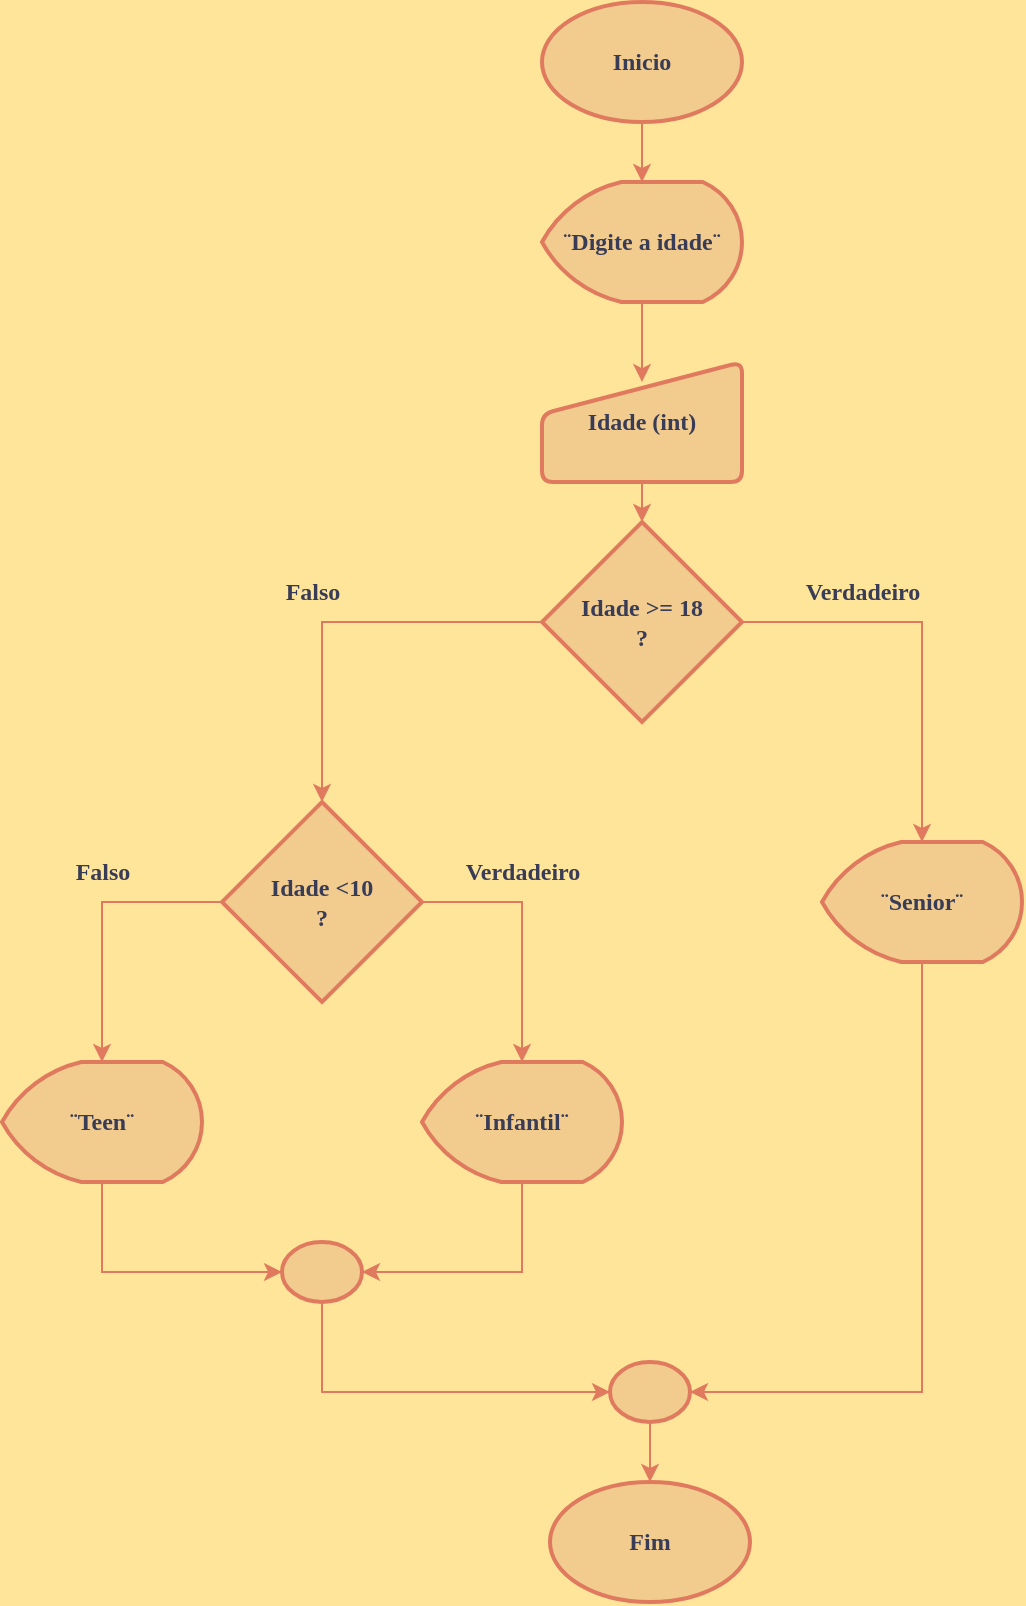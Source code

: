 <mxfile version="24.8.3">
  <diagram name="Page-1" id="JjPuVGME8Az4njuQy57E">
    <mxGraphModel dx="1073" dy="621" grid="1" gridSize="10" guides="1" tooltips="1" connect="1" arrows="1" fold="1" page="1" pageScale="1" pageWidth="827" pageHeight="1169" background="#FFE599" math="0" shadow="0">
      <root>
        <mxCell id="0" />
        <mxCell id="1" parent="0" />
        <mxCell id="dXMugoT1VAeTOwknhtjO-1" value="Inicio" style="strokeWidth=2;html=1;shape=mxgraph.flowchart.start_1;whiteSpace=wrap;fontFamily=Georgia;fontStyle=1;labelBackgroundColor=none;fillColor=#F2CC8F;strokeColor=#E07A5F;fontColor=#393C56;" vertex="1" parent="1">
          <mxGeometry x="380" y="100" width="100" height="60" as="geometry" />
        </mxCell>
        <mxCell id="dXMugoT1VAeTOwknhtjO-2" value="Fim" style="strokeWidth=2;html=1;shape=mxgraph.flowchart.start_1;whiteSpace=wrap;fontFamily=Georgia;fontStyle=1;labelBackgroundColor=none;fillColor=#F2CC8F;strokeColor=#E07A5F;fontColor=#393C56;" vertex="1" parent="1">
          <mxGeometry x="384" y="840" width="100" height="60" as="geometry" />
        </mxCell>
        <mxCell id="dXMugoT1VAeTOwknhtjO-3" value="¨Digite a idade¨" style="strokeWidth=2;html=1;shape=mxgraph.flowchart.display;whiteSpace=wrap;fontFamily=Georgia;fontStyle=1;labelBackgroundColor=none;fillColor=#F2CC8F;strokeColor=#E07A5F;fontColor=#393C56;" vertex="1" parent="1">
          <mxGeometry x="380" y="190" width="100" height="60" as="geometry" />
        </mxCell>
        <mxCell id="dXMugoT1VAeTOwknhtjO-4" value="Idade (int)" style="html=1;strokeWidth=2;shape=manualInput;whiteSpace=wrap;rounded=1;size=26;arcSize=11;fontFamily=Georgia;fontStyle=1;labelBackgroundColor=none;fillColor=#F2CC8F;strokeColor=#E07A5F;fontColor=#393C56;" vertex="1" parent="1">
          <mxGeometry x="380" y="280" width="100" height="60" as="geometry" />
        </mxCell>
        <mxCell id="dXMugoT1VAeTOwknhtjO-5" value="Idade &amp;gt;= 18&lt;br&gt;?" style="strokeWidth=2;html=1;shape=mxgraph.flowchart.decision;whiteSpace=wrap;fontFamily=Georgia;fontStyle=1;labelBackgroundColor=none;fillColor=#F2CC8F;strokeColor=#E07A5F;fontColor=#393C56;" vertex="1" parent="1">
          <mxGeometry x="380" y="360" width="100" height="100" as="geometry" />
        </mxCell>
        <mxCell id="dXMugoT1VAeTOwknhtjO-6" value="" style="strokeWidth=2;html=1;shape=mxgraph.flowchart.start_2;whiteSpace=wrap;fontFamily=Georgia;fontStyle=1;labelBackgroundColor=none;fillColor=#F2CC8F;strokeColor=#E07A5F;fontColor=#393C56;" vertex="1" parent="1">
          <mxGeometry x="414" y="780" width="40" height="30" as="geometry" />
        </mxCell>
        <mxCell id="dXMugoT1VAeTOwknhtjO-7" value="¨Senior¨" style="strokeWidth=2;html=1;shape=mxgraph.flowchart.display;whiteSpace=wrap;fontFamily=Georgia;fontStyle=1;labelBackgroundColor=none;fillColor=#F2CC8F;strokeColor=#E07A5F;fontColor=#393C56;" vertex="1" parent="1">
          <mxGeometry x="520" y="520" width="100" height="60" as="geometry" />
        </mxCell>
        <mxCell id="dXMugoT1VAeTOwknhtjO-8" style="edgeStyle=orthogonalEdgeStyle;rounded=0;orthogonalLoop=1;jettySize=auto;html=1;exitX=1;exitY=0.5;exitDx=0;exitDy=0;exitPerimeter=0;strokeColor=#E07A5F;fontColor=#393C56;fillColor=#F2CC8F;" edge="1" parent="1" source="dXMugoT1VAeTOwknhtjO-9" target="dXMugoT1VAeTOwknhtjO-12">
          <mxGeometry relative="1" as="geometry" />
        </mxCell>
        <mxCell id="dXMugoT1VAeTOwknhtjO-9" value="Idade &amp;lt;10&lt;br&gt;?" style="strokeWidth=2;html=1;shape=mxgraph.flowchart.decision;whiteSpace=wrap;fontFamily=Georgia;fontStyle=1;labelBackgroundColor=none;fillColor=#F2CC8F;strokeColor=#E07A5F;fontColor=#393C56;" vertex="1" parent="1">
          <mxGeometry x="220" y="500" width="100" height="100" as="geometry" />
        </mxCell>
        <mxCell id="dXMugoT1VAeTOwknhtjO-10" value="Verdadeiro" style="text;html=1;align=center;verticalAlign=middle;resizable=0;points=[];autosize=1;strokeColor=none;fillColor=none;fontFamily=Georgia;fontStyle=1;labelBackgroundColor=none;fontColor=#393C56;" vertex="1" parent="1">
          <mxGeometry x="500" y="380" width="80" height="30" as="geometry" />
        </mxCell>
        <mxCell id="dXMugoT1VAeTOwknhtjO-11" value="Falso" style="text;html=1;align=center;verticalAlign=middle;resizable=0;points=[];autosize=1;strokeColor=none;fillColor=none;fontFamily=Georgia;fontStyle=1;labelBackgroundColor=none;fontColor=#393C56;" vertex="1" parent="1">
          <mxGeometry x="240" y="380" width="50" height="30" as="geometry" />
        </mxCell>
        <mxCell id="dXMugoT1VAeTOwknhtjO-12" value="¨Infantil¨" style="strokeWidth=2;html=1;shape=mxgraph.flowchart.display;whiteSpace=wrap;fontFamily=Georgia;fontStyle=1;labelBackgroundColor=none;fillColor=#F2CC8F;strokeColor=#E07A5F;fontColor=#393C56;" vertex="1" parent="1">
          <mxGeometry x="320" y="630" width="100" height="60" as="geometry" />
        </mxCell>
        <mxCell id="dXMugoT1VAeTOwknhtjO-13" value="¨Teen¨" style="strokeWidth=2;html=1;shape=mxgraph.flowchart.display;whiteSpace=wrap;fontFamily=Georgia;fontStyle=1;labelBackgroundColor=none;fillColor=#F2CC8F;strokeColor=#E07A5F;fontColor=#393C56;" vertex="1" parent="1">
          <mxGeometry x="110" y="630" width="100" height="60" as="geometry" />
        </mxCell>
        <mxCell id="dXMugoT1VAeTOwknhtjO-14" value="" style="strokeWidth=2;html=1;shape=mxgraph.flowchart.start_2;whiteSpace=wrap;fontFamily=Georgia;fontStyle=1;labelBackgroundColor=none;fillColor=#F2CC8F;strokeColor=#E07A5F;fontColor=#393C56;" vertex="1" parent="1">
          <mxGeometry x="250" y="720" width="40" height="30" as="geometry" />
        </mxCell>
        <mxCell id="dXMugoT1VAeTOwknhtjO-15" style="edgeStyle=orthogonalEdgeStyle;rounded=0;orthogonalLoop=1;jettySize=auto;html=1;exitX=0.5;exitY=1;exitDx=0;exitDy=0;exitPerimeter=0;entryX=0.5;entryY=0;entryDx=0;entryDy=0;entryPerimeter=0;strokeColor=#E07A5F;fontColor=#393C56;fillColor=#F2CC8F;" edge="1" parent="1" source="dXMugoT1VAeTOwknhtjO-1" target="dXMugoT1VAeTOwknhtjO-3">
          <mxGeometry relative="1" as="geometry" />
        </mxCell>
        <mxCell id="dXMugoT1VAeTOwknhtjO-16" style="edgeStyle=orthogonalEdgeStyle;rounded=0;orthogonalLoop=1;jettySize=auto;html=1;exitX=0.5;exitY=1;exitDx=0;exitDy=0;exitPerimeter=0;entryX=0.5;entryY=0.167;entryDx=0;entryDy=0;entryPerimeter=0;strokeColor=#E07A5F;fontColor=#393C56;fillColor=#F2CC8F;" edge="1" parent="1" source="dXMugoT1VAeTOwknhtjO-3" target="dXMugoT1VAeTOwknhtjO-4">
          <mxGeometry relative="1" as="geometry" />
        </mxCell>
        <mxCell id="dXMugoT1VAeTOwknhtjO-17" style="edgeStyle=orthogonalEdgeStyle;rounded=0;orthogonalLoop=1;jettySize=auto;html=1;exitX=0.5;exitY=1;exitDx=0;exitDy=0;entryX=0.5;entryY=0;entryDx=0;entryDy=0;entryPerimeter=0;strokeColor=#E07A5F;fontColor=#393C56;fillColor=#F2CC8F;" edge="1" parent="1" source="dXMugoT1VAeTOwknhtjO-4" target="dXMugoT1VAeTOwknhtjO-5">
          <mxGeometry relative="1" as="geometry" />
        </mxCell>
        <mxCell id="dXMugoT1VAeTOwknhtjO-18" style="edgeStyle=orthogonalEdgeStyle;rounded=0;orthogonalLoop=1;jettySize=auto;html=1;exitX=1;exitY=0.5;exitDx=0;exitDy=0;exitPerimeter=0;entryX=0.5;entryY=0;entryDx=0;entryDy=0;entryPerimeter=0;strokeColor=#E07A5F;fontColor=#393C56;fillColor=#F2CC8F;" edge="1" parent="1" source="dXMugoT1VAeTOwknhtjO-5" target="dXMugoT1VAeTOwknhtjO-7">
          <mxGeometry relative="1" as="geometry" />
        </mxCell>
        <mxCell id="dXMugoT1VAeTOwknhtjO-19" style="edgeStyle=orthogonalEdgeStyle;rounded=0;orthogonalLoop=1;jettySize=auto;html=1;exitX=0;exitY=0.5;exitDx=0;exitDy=0;exitPerimeter=0;entryX=0.5;entryY=0;entryDx=0;entryDy=0;entryPerimeter=0;strokeColor=#E07A5F;fontColor=#393C56;fillColor=#F2CC8F;" edge="1" parent="1" source="dXMugoT1VAeTOwknhtjO-5" target="dXMugoT1VAeTOwknhtjO-9">
          <mxGeometry relative="1" as="geometry" />
        </mxCell>
        <mxCell id="dXMugoT1VAeTOwknhtjO-20" style="edgeStyle=orthogonalEdgeStyle;rounded=0;orthogonalLoop=1;jettySize=auto;html=1;exitX=0;exitY=0.5;exitDx=0;exitDy=0;exitPerimeter=0;entryX=0.5;entryY=0;entryDx=0;entryDy=0;entryPerimeter=0;strokeColor=#E07A5F;fontColor=#393C56;fillColor=#F2CC8F;" edge="1" parent="1" source="dXMugoT1VAeTOwknhtjO-9" target="dXMugoT1VAeTOwknhtjO-13">
          <mxGeometry relative="1" as="geometry" />
        </mxCell>
        <mxCell id="dXMugoT1VAeTOwknhtjO-21" style="edgeStyle=orthogonalEdgeStyle;rounded=0;orthogonalLoop=1;jettySize=auto;html=1;exitX=0.5;exitY=1;exitDx=0;exitDy=0;exitPerimeter=0;entryX=0;entryY=0.5;entryDx=0;entryDy=0;entryPerimeter=0;strokeColor=#E07A5F;fontColor=#393C56;fillColor=#F2CC8F;" edge="1" parent="1" source="dXMugoT1VAeTOwknhtjO-13" target="dXMugoT1VAeTOwknhtjO-14">
          <mxGeometry relative="1" as="geometry" />
        </mxCell>
        <mxCell id="dXMugoT1VAeTOwknhtjO-22" style="edgeStyle=orthogonalEdgeStyle;rounded=0;orthogonalLoop=1;jettySize=auto;html=1;exitX=0.5;exitY=1;exitDx=0;exitDy=0;exitPerimeter=0;entryX=1;entryY=0.5;entryDx=0;entryDy=0;entryPerimeter=0;strokeColor=#E07A5F;fontColor=#393C56;fillColor=#F2CC8F;" edge="1" parent="1" source="dXMugoT1VAeTOwknhtjO-12" target="dXMugoT1VAeTOwknhtjO-14">
          <mxGeometry relative="1" as="geometry" />
        </mxCell>
        <mxCell id="dXMugoT1VAeTOwknhtjO-23" style="edgeStyle=orthogonalEdgeStyle;rounded=0;orthogonalLoop=1;jettySize=auto;html=1;exitX=0.5;exitY=1;exitDx=0;exitDy=0;exitPerimeter=0;entryX=1;entryY=0.5;entryDx=0;entryDy=0;entryPerimeter=0;strokeColor=#E07A5F;fontColor=#393C56;fillColor=#F2CC8F;" edge="1" parent="1" source="dXMugoT1VAeTOwknhtjO-7" target="dXMugoT1VAeTOwknhtjO-6">
          <mxGeometry relative="1" as="geometry" />
        </mxCell>
        <mxCell id="dXMugoT1VAeTOwknhtjO-24" style="edgeStyle=orthogonalEdgeStyle;rounded=0;orthogonalLoop=1;jettySize=auto;html=1;exitX=0.5;exitY=1;exitDx=0;exitDy=0;exitPerimeter=0;entryX=0;entryY=0.5;entryDx=0;entryDy=0;entryPerimeter=0;strokeColor=#E07A5F;fontColor=#393C56;fillColor=#F2CC8F;" edge="1" parent="1" source="dXMugoT1VAeTOwknhtjO-14" target="dXMugoT1VAeTOwknhtjO-6">
          <mxGeometry relative="1" as="geometry" />
        </mxCell>
        <mxCell id="dXMugoT1VAeTOwknhtjO-25" style="edgeStyle=orthogonalEdgeStyle;rounded=0;orthogonalLoop=1;jettySize=auto;html=1;exitX=0.5;exitY=1;exitDx=0;exitDy=0;exitPerimeter=0;entryX=0.5;entryY=0;entryDx=0;entryDy=0;entryPerimeter=0;strokeColor=#E07A5F;fontColor=#393C56;fillColor=#F2CC8F;" edge="1" parent="1" source="dXMugoT1VAeTOwknhtjO-6" target="dXMugoT1VAeTOwknhtjO-2">
          <mxGeometry relative="1" as="geometry" />
        </mxCell>
        <mxCell id="dXMugoT1VAeTOwknhtjO-26" value="Verdadeiro" style="text;html=1;align=center;verticalAlign=middle;resizable=0;points=[];autosize=1;strokeColor=none;fillColor=none;fontFamily=Georgia;fontStyle=1;labelBackgroundColor=none;fontColor=#393C56;" vertex="1" parent="1">
          <mxGeometry x="330" y="520" width="80" height="30" as="geometry" />
        </mxCell>
        <mxCell id="dXMugoT1VAeTOwknhtjO-27" value="Falso" style="text;html=1;align=center;verticalAlign=middle;resizable=0;points=[];autosize=1;strokeColor=none;fillColor=none;fontFamily=Georgia;fontStyle=1;labelBackgroundColor=none;fontColor=#393C56;" vertex="1" parent="1">
          <mxGeometry x="135" y="520" width="50" height="30" as="geometry" />
        </mxCell>
      </root>
    </mxGraphModel>
  </diagram>
</mxfile>
